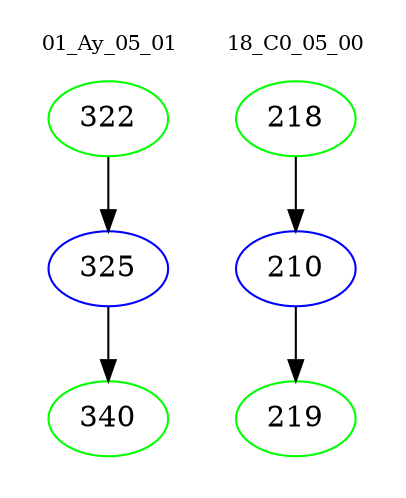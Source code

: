digraph{
subgraph cluster_0 {
color = white
label = "01_Ay_05_01";
fontsize=10;
T0_322 [label="322", color="green"]
T0_322 -> T0_325 [color="black"]
T0_325 [label="325", color="blue"]
T0_325 -> T0_340 [color="black"]
T0_340 [label="340", color="green"]
}
subgraph cluster_1 {
color = white
label = "18_C0_05_00";
fontsize=10;
T1_218 [label="218", color="green"]
T1_218 -> T1_210 [color="black"]
T1_210 [label="210", color="blue"]
T1_210 -> T1_219 [color="black"]
T1_219 [label="219", color="green"]
}
}
